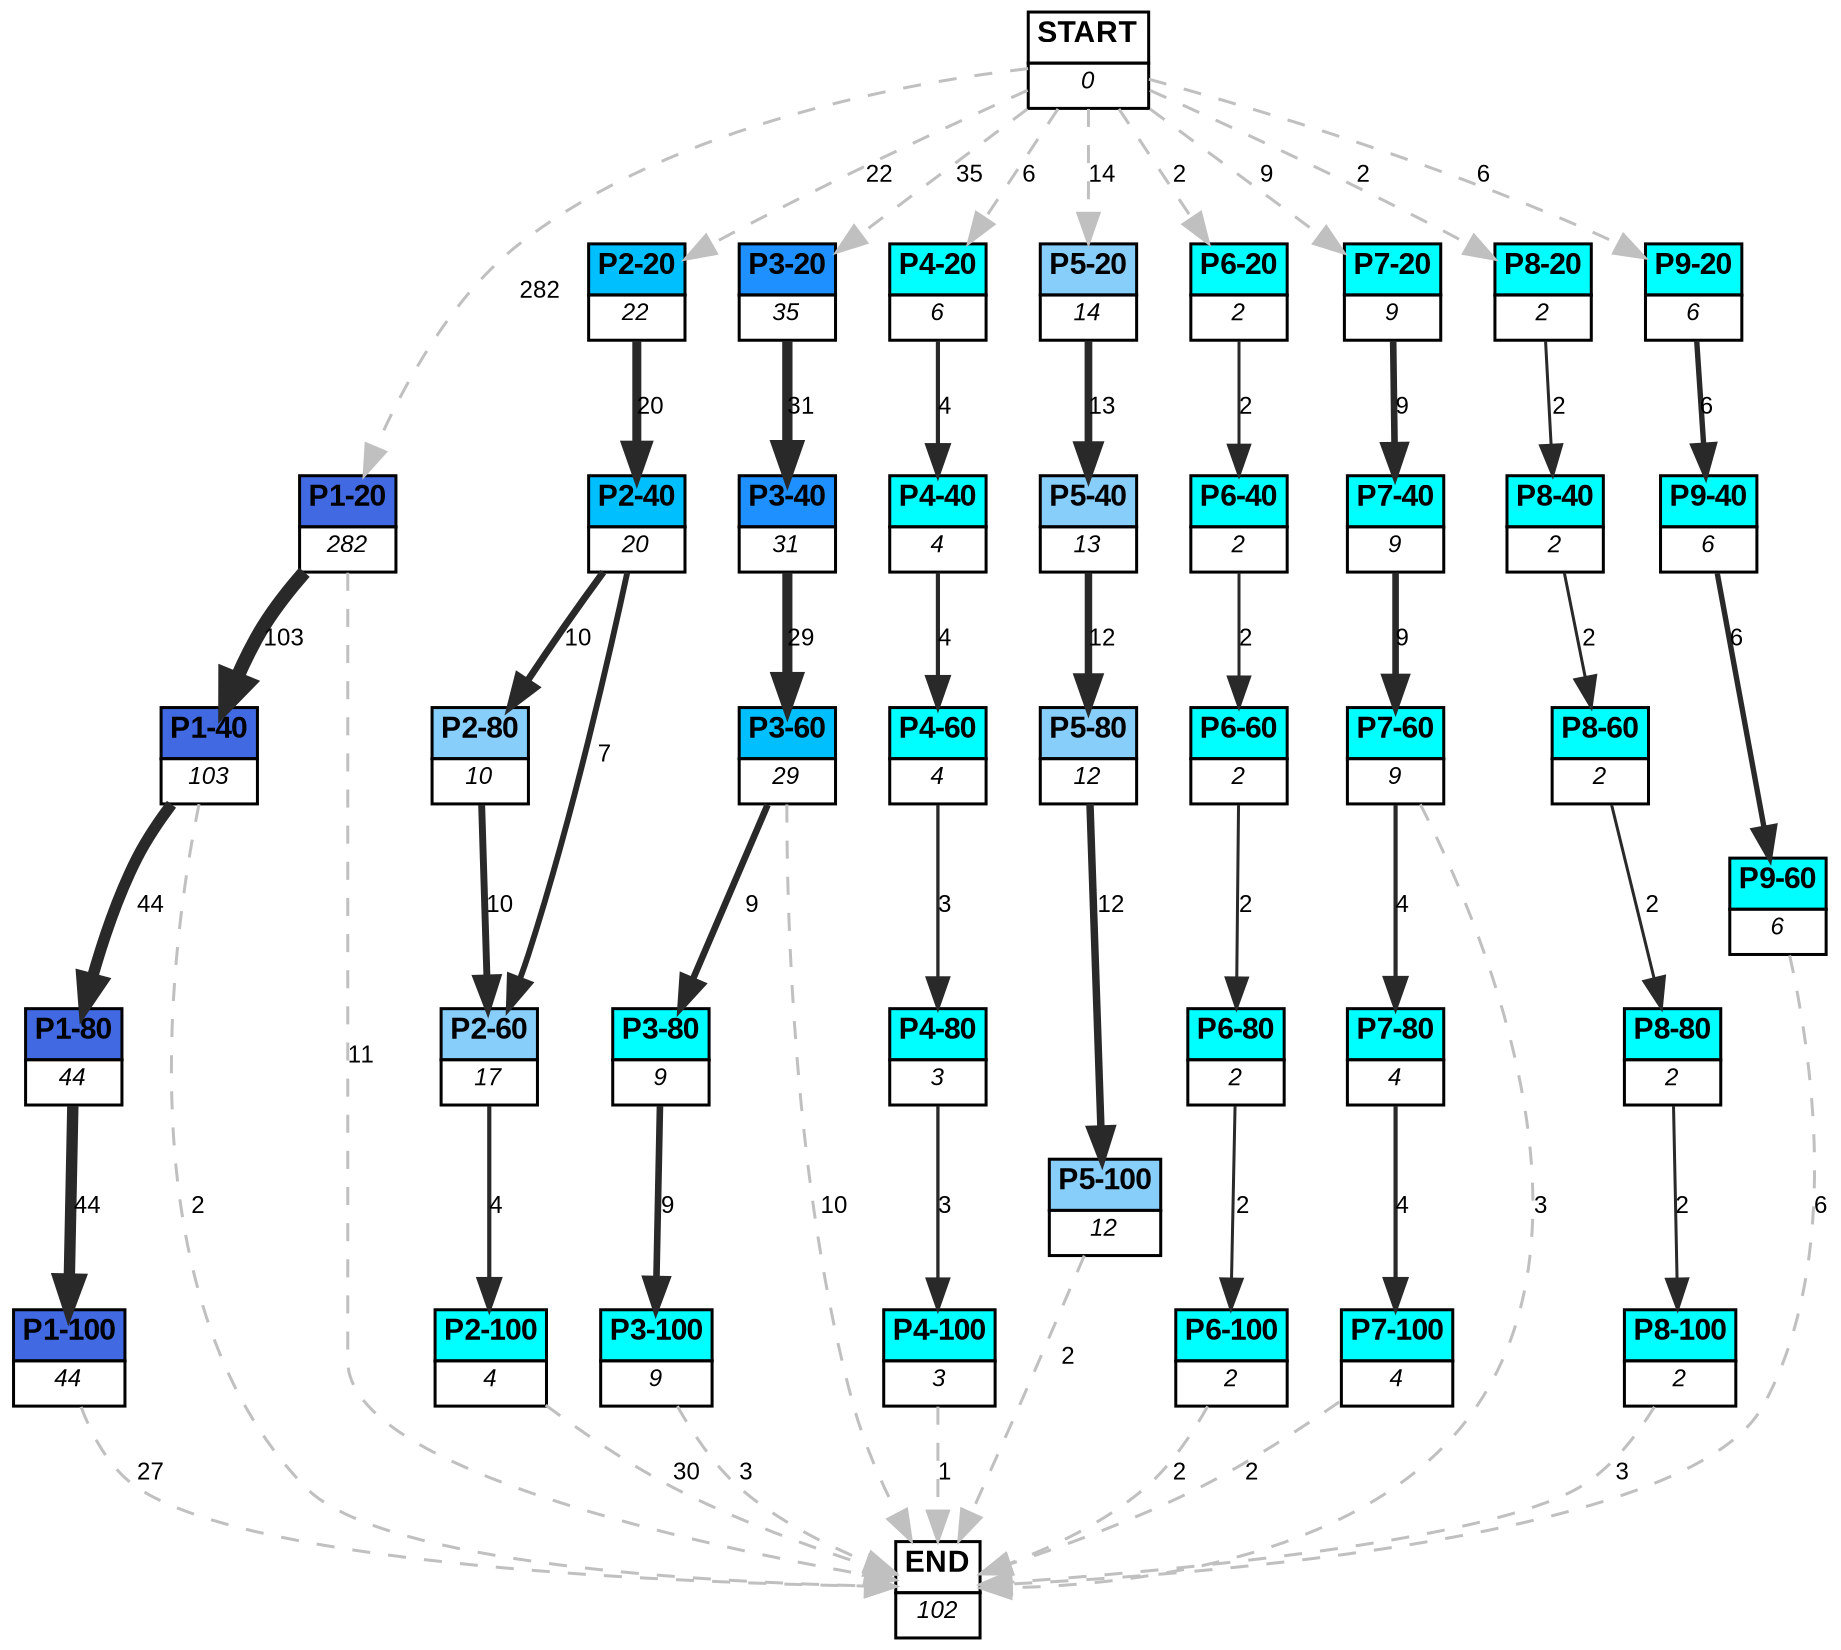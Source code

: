 digraph graphname {
	dpi = 150
	size="16,11!";
	margin = 0;
"START" [shape=plain, label=<<table border="0" cellborder="1" cellspacing="0"><tr><td bgcolor="white"><FONT face="Arial" POINT-SIZE="10"><b>START</b></FONT></td></tr><tr><td bgcolor="white"><FONT face="Arial" POINT-SIZE="8"><i>0</i></FONT></td></tr></table>>]

"P1-20" [shape=plain, label=<<table border="0" cellborder="1" cellspacing="0"><tr><td bgcolor="royalblue"><FONT face="Arial" POINT-SIZE="10"><b>P1-20</b></FONT></td></tr><tr><td bgcolor="white"><FONT face="Arial" POINT-SIZE="8"><i>282</i></FONT></td></tr></table>>]

"P1-40" [shape=plain, label=<<table border="0" cellborder="1" cellspacing="0"><tr><td bgcolor="royalblue"><FONT face="Arial" POINT-SIZE="10"><b>P1-40</b></FONT></td></tr><tr><td bgcolor="white"><FONT face="Arial" POINT-SIZE="8"><i>103</i></FONT></td></tr></table>>]

"P1-80" [shape=plain, label=<<table border="0" cellborder="1" cellspacing="0"><tr><td bgcolor="royalblue"><FONT face="Arial" POINT-SIZE="10"><b>P1-80</b></FONT></td></tr><tr><td bgcolor="white"><FONT face="Arial" POINT-SIZE="8"><i>44</i></FONT></td></tr></table>>]

"P1-100" [shape=plain, label=<<table border="0" cellborder="1" cellspacing="0"><tr><td bgcolor="royalblue"><FONT face="Arial" POINT-SIZE="10"><b>P1-100</b></FONT></td></tr><tr><td bgcolor="white"><FONT face="Arial" POINT-SIZE="8"><i>44</i></FONT></td></tr></table>>]

"P2-20" [shape=plain, label=<<table border="0" cellborder="1" cellspacing="0"><tr><td bgcolor="deepskyblue"><FONT face="Arial" POINT-SIZE="10"><b>P2-20</b></FONT></td></tr><tr><td bgcolor="white"><FONT face="Arial" POINT-SIZE="8"><i>22</i></FONT></td></tr></table>>]

"P2-40" [shape=plain, label=<<table border="0" cellborder="1" cellspacing="0"><tr><td bgcolor="deepskyblue"><FONT face="Arial" POINT-SIZE="10"><b>P2-40</b></FONT></td></tr><tr><td bgcolor="white"><FONT face="Arial" POINT-SIZE="8"><i>20</i></FONT></td></tr></table>>]

"P2-80" [shape=plain, label=<<table border="0" cellborder="1" cellspacing="0"><tr><td bgcolor="lightskyblue"><FONT face="Arial" POINT-SIZE="10"><b>P2-80</b></FONT></td></tr><tr><td bgcolor="white"><FONT face="Arial" POINT-SIZE="8"><i>10</i></FONT></td></tr></table>>]

"P2-60" [shape=plain, label=<<table border="0" cellborder="1" cellspacing="0"><tr><td bgcolor="lightskyblue"><FONT face="Arial" POINT-SIZE="10"><b>P2-60</b></FONT></td></tr><tr><td bgcolor="white"><FONT face="Arial" POINT-SIZE="8"><i>17</i></FONT></td></tr></table>>]

"P2-100" [shape=plain, label=<<table border="0" cellborder="1" cellspacing="0"><tr><td bgcolor="aqua"><FONT face="Arial" POINT-SIZE="10"><b>P2-100</b></FONT></td></tr><tr><td bgcolor="white"><FONT face="Arial" POINT-SIZE="8"><i>4</i></FONT></td></tr></table>>]

"P3-20" [shape=plain, label=<<table border="0" cellborder="1" cellspacing="0"><tr><td bgcolor="dodgerblue"><FONT face="Arial" POINT-SIZE="10"><b>P3-20</b></FONT></td></tr><tr><td bgcolor="white"><FONT face="Arial" POINT-SIZE="8"><i>35</i></FONT></td></tr></table>>]

"P3-40" [shape=plain, label=<<table border="0" cellborder="1" cellspacing="0"><tr><td bgcolor="dodgerblue"><FONT face="Arial" POINT-SIZE="10"><b>P3-40</b></FONT></td></tr><tr><td bgcolor="white"><FONT face="Arial" POINT-SIZE="8"><i>31</i></FONT></td></tr></table>>]

"P3-60" [shape=plain, label=<<table border="0" cellborder="1" cellspacing="0"><tr><td bgcolor="deepskyblue"><FONT face="Arial" POINT-SIZE="10"><b>P3-60</b></FONT></td></tr><tr><td bgcolor="white"><FONT face="Arial" POINT-SIZE="8"><i>29</i></FONT></td></tr></table>>]

"P4-20" [shape=plain, label=<<table border="0" cellborder="1" cellspacing="0"><tr><td bgcolor="aqua"><FONT face="Arial" POINT-SIZE="10"><b>P4-20</b></FONT></td></tr><tr><td bgcolor="white"><FONT face="Arial" POINT-SIZE="8"><i>6</i></FONT></td></tr></table>>]

"P4-40" [shape=plain, label=<<table border="0" cellborder="1" cellspacing="0"><tr><td bgcolor="aqua"><FONT face="Arial" POINT-SIZE="10"><b>P4-40</b></FONT></td></tr><tr><td bgcolor="white"><FONT face="Arial" POINT-SIZE="8"><i>4</i></FONT></td></tr></table>>]

"P4-60" [shape=plain, label=<<table border="0" cellborder="1" cellspacing="0"><tr><td bgcolor="aqua"><FONT face="Arial" POINT-SIZE="10"><b>P4-60</b></FONT></td></tr><tr><td bgcolor="white"><FONT face="Arial" POINT-SIZE="8"><i>4</i></FONT></td></tr></table>>]

"P4-80" [shape=plain, label=<<table border="0" cellborder="1" cellspacing="0"><tr><td bgcolor="aqua"><FONT face="Arial" POINT-SIZE="10"><b>P4-80</b></FONT></td></tr><tr><td bgcolor="white"><FONT face="Arial" POINT-SIZE="8"><i>3</i></FONT></td></tr></table>>]

"P4-100" [shape=plain, label=<<table border="0" cellborder="1" cellspacing="0"><tr><td bgcolor="aqua"><FONT face="Arial" POINT-SIZE="10"><b>P4-100</b></FONT></td></tr><tr><td bgcolor="white"><FONT face="Arial" POINT-SIZE="8"><i>3</i></FONT></td></tr></table>>]

"P5-20" [shape=plain, label=<<table border="0" cellborder="1" cellspacing="0"><tr><td bgcolor="lightskyblue"><FONT face="Arial" POINT-SIZE="10"><b>P5-20</b></FONT></td></tr><tr><td bgcolor="white"><FONT face="Arial" POINT-SIZE="8"><i>14</i></FONT></td></tr></table>>]

"P5-40" [shape=plain, label=<<table border="0" cellborder="1" cellspacing="0"><tr><td bgcolor="lightskyblue"><FONT face="Arial" POINT-SIZE="10"><b>P5-40</b></FONT></td></tr><tr><td bgcolor="white"><FONT face="Arial" POINT-SIZE="8"><i>13</i></FONT></td></tr></table>>]

"P5-80" [shape=plain, label=<<table border="0" cellborder="1" cellspacing="0"><tr><td bgcolor="lightskyblue"><FONT face="Arial" POINT-SIZE="10"><b>P5-80</b></FONT></td></tr><tr><td bgcolor="white"><FONT face="Arial" POINT-SIZE="8"><i>12</i></FONT></td></tr></table>>]

"P5-100" [shape=plain, label=<<table border="0" cellborder="1" cellspacing="0"><tr><td bgcolor="lightskyblue"><FONT face="Arial" POINT-SIZE="10"><b>P5-100</b></FONT></td></tr><tr><td bgcolor="white"><FONT face="Arial" POINT-SIZE="8"><i>12</i></FONT></td></tr></table>>]

"P6-20" [shape=plain, label=<<table border="0" cellborder="1" cellspacing="0"><tr><td bgcolor="aqua"><FONT face="Arial" POINT-SIZE="10"><b>P6-20</b></FONT></td></tr><tr><td bgcolor="white"><FONT face="Arial" POINT-SIZE="8"><i>2</i></FONT></td></tr></table>>]

"P6-40" [shape=plain, label=<<table border="0" cellborder="1" cellspacing="0"><tr><td bgcolor="aqua"><FONT face="Arial" POINT-SIZE="10"><b>P6-40</b></FONT></td></tr><tr><td bgcolor="white"><FONT face="Arial" POINT-SIZE="8"><i>2</i></FONT></td></tr></table>>]

"P6-60" [shape=plain, label=<<table border="0" cellborder="1" cellspacing="0"><tr><td bgcolor="aqua"><FONT face="Arial" POINT-SIZE="10"><b>P6-60</b></FONT></td></tr><tr><td bgcolor="white"><FONT face="Arial" POINT-SIZE="8"><i>2</i></FONT></td></tr></table>>]

"P6-80" [shape=plain, label=<<table border="0" cellborder="1" cellspacing="0"><tr><td bgcolor="aqua"><FONT face="Arial" POINT-SIZE="10"><b>P6-80</b></FONT></td></tr><tr><td bgcolor="white"><FONT face="Arial" POINT-SIZE="8"><i>2</i></FONT></td></tr></table>>]

"P6-100" [shape=plain, label=<<table border="0" cellborder="1" cellspacing="0"><tr><td bgcolor="aqua"><FONT face="Arial" POINT-SIZE="10"><b>P6-100</b></FONT></td></tr><tr><td bgcolor="white"><FONT face="Arial" POINT-SIZE="8"><i>2</i></FONT></td></tr></table>>]

"P7-20" [shape=plain, label=<<table border="0" cellborder="1" cellspacing="0"><tr><td bgcolor="aqua"><FONT face="Arial" POINT-SIZE="10"><b>P7-20</b></FONT></td></tr><tr><td bgcolor="white"><FONT face="Arial" POINT-SIZE="8"><i>9</i></FONT></td></tr></table>>]

"P7-40" [shape=plain, label=<<table border="0" cellborder="1" cellspacing="0"><tr><td bgcolor="aqua"><FONT face="Arial" POINT-SIZE="10"><b>P7-40</b></FONT></td></tr><tr><td bgcolor="white"><FONT face="Arial" POINT-SIZE="8"><i>9</i></FONT></td></tr></table>>]

"P7-60" [shape=plain, label=<<table border="0" cellborder="1" cellspacing="0"><tr><td bgcolor="aqua"><FONT face="Arial" POINT-SIZE="10"><b>P7-60</b></FONT></td></tr><tr><td bgcolor="white"><FONT face="Arial" POINT-SIZE="8"><i>9</i></FONT></td></tr></table>>]

"P8-20" [shape=plain, label=<<table border="0" cellborder="1" cellspacing="0"><tr><td bgcolor="aqua"><FONT face="Arial" POINT-SIZE="10"><b>P8-20</b></FONT></td></tr><tr><td bgcolor="white"><FONT face="Arial" POINT-SIZE="8"><i>2</i></FONT></td></tr></table>>]

"P8-40" [shape=plain, label=<<table border="0" cellborder="1" cellspacing="0"><tr><td bgcolor="aqua"><FONT face="Arial" POINT-SIZE="10"><b>P8-40</b></FONT></td></tr><tr><td bgcolor="white"><FONT face="Arial" POINT-SIZE="8"><i>2</i></FONT></td></tr></table>>]

"P8-60" [shape=plain, label=<<table border="0" cellborder="1" cellspacing="0"><tr><td bgcolor="aqua"><FONT face="Arial" POINT-SIZE="10"><b>P8-60</b></FONT></td></tr><tr><td bgcolor="white"><FONT face="Arial" POINT-SIZE="8"><i>2</i></FONT></td></tr></table>>]

"P8-80" [shape=plain, label=<<table border="0" cellborder="1" cellspacing="0"><tr><td bgcolor="aqua"><FONT face="Arial" POINT-SIZE="10"><b>P8-80</b></FONT></td></tr><tr><td bgcolor="white"><FONT face="Arial" POINT-SIZE="8"><i>2</i></FONT></td></tr></table>>]

"P8-100" [shape=plain, label=<<table border="0" cellborder="1" cellspacing="0"><tr><td bgcolor="aqua"><FONT face="Arial" POINT-SIZE="10"><b>P8-100</b></FONT></td></tr><tr><td bgcolor="white"><FONT face="Arial" POINT-SIZE="8"><i>2</i></FONT></td></tr></table>>]

"P9-20" [shape=plain, label=<<table border="0" cellborder="1" cellspacing="0"><tr><td bgcolor="aqua"><FONT face="Arial" POINT-SIZE="10"><b>P9-20</b></FONT></td></tr><tr><td bgcolor="white"><FONT face="Arial" POINT-SIZE="8"><i>6</i></FONT></td></tr></table>>]

"P9-40" [shape=plain, label=<<table border="0" cellborder="1" cellspacing="0"><tr><td bgcolor="aqua"><FONT face="Arial" POINT-SIZE="10"><b>P9-40</b></FONT></td></tr><tr><td bgcolor="white"><FONT face="Arial" POINT-SIZE="8"><i>6</i></FONT></td></tr></table>>]

"P9-60" [shape=plain, label=<<table border="0" cellborder="1" cellspacing="0"><tr><td bgcolor="aqua"><FONT face="Arial" POINT-SIZE="10"><b>P9-60</b></FONT></td></tr><tr><td bgcolor="white"><FONT face="Arial" POINT-SIZE="8"><i>6</i></FONT></td></tr></table>>]

"P3-80" [shape=plain, label=<<table border="0" cellborder="1" cellspacing="0"><tr><td bgcolor="aqua"><FONT face="Arial" POINT-SIZE="10"><b>P3-80</b></FONT></td></tr><tr><td bgcolor="white"><FONT face="Arial" POINT-SIZE="8"><i>9</i></FONT></td></tr></table>>]

"P3-100" [shape=plain, label=<<table border="0" cellborder="1" cellspacing="0"><tr><td bgcolor="aqua"><FONT face="Arial" POINT-SIZE="10"><b>P3-100</b></FONT></td></tr><tr><td bgcolor="white"><FONT face="Arial" POINT-SIZE="8"><i>9</i></FONT></td></tr></table>>]

"P7-80" [shape=plain, label=<<table border="0" cellborder="1" cellspacing="0"><tr><td bgcolor="aqua"><FONT face="Arial" POINT-SIZE="10"><b>P7-80</b></FONT></td></tr><tr><td bgcolor="white"><FONT face="Arial" POINT-SIZE="8"><i>4</i></FONT></td></tr></table>>]

"P7-100" [shape=plain, label=<<table border="0" cellborder="1" cellspacing="0"><tr><td bgcolor="aqua"><FONT face="Arial" POINT-SIZE="10"><b>P7-100</b></FONT></td></tr><tr><td bgcolor="white"><FONT face="Arial" POINT-SIZE="8"><i>4</i></FONT></td></tr></table>>]

"END" [shape=plain, label=<<table border="0" cellborder="1" cellspacing="0"><tr><td bgcolor="white"><FONT face="Arial" POINT-SIZE="10"><b>END</b></FONT></td></tr><tr><td bgcolor="white"><FONT face="Arial" POINT-SIZE="8"><i>102</i></FONT></td></tr></table>>]

"START" -> "P1-20" [ style = dashed color=grey label ="282" labelfloat=false fontname="Arial" fontsize=8]

"START" -> "P2-20" [ style = dashed color=grey label ="22" labelfloat=false fontname="Arial" fontsize=8]

"START" -> "P3-20" [ style = dashed color=grey label ="35" labelfloat=false fontname="Arial" fontsize=8]

"START" -> "P4-20" [ style = dashed color=grey label ="6" labelfloat=false fontname="Arial" fontsize=8]

"START" -> "P5-20" [ style = dashed color=grey label ="14" labelfloat=false fontname="Arial" fontsize=8]

"START" -> "P6-20" [ style = dashed color=grey label ="2" labelfloat=false fontname="Arial" fontsize=8]

"START" -> "P7-20" [ style = dashed color=grey label ="9" labelfloat=false fontname="Arial" fontsize=8]

"START" -> "P8-20" [ style = dashed color=grey label ="2" labelfloat=false fontname="Arial" fontsize=8]

"START" -> "P9-20" [ style = dashed color=grey label ="6" labelfloat=false fontname="Arial" fontsize=8]

"P1-20" -> "P1-40" [ color=grey16 penwidth = "4.63472898822964"label ="103" labelfloat=false fontname="Arial" fontsize=8]

"P1-20" -> "END" [ style = dashed color=grey label ="11" labelfloat=false fontname="Arial" fontsize=8]

"P1-40" -> "P1-80" [ color=grey16 penwidth = "3.78418963391826"label ="44" labelfloat=false fontname="Arial" fontsize=8]

"P1-40" -> "END" [ style = dashed color=grey label ="2" labelfloat=false fontname="Arial" fontsize=8]

"P1-80" -> "P1-100" [ color=grey16 penwidth = "3.78418963391826"label ="44" labelfloat=false fontname="Arial" fontsize=8]

"P1-100" -> "END" [ style = dashed color=grey label ="27" labelfloat=false fontname="Arial" fontsize=8]

"P2-20" -> "P2-40" [ color=grey16 penwidth = "2.99573227355399"label ="20" labelfloat=false fontname="Arial" fontsize=8]

"P2-40" -> "P2-80" [ color=grey16 penwidth = "2.30258509299405"label ="10" labelfloat=false fontname="Arial" fontsize=8]

"P2-40" -> "P2-60" [ color=grey16 penwidth = "1.94591014905531"label ="7" labelfloat=false fontname="Arial" fontsize=8]

"P2-80" -> "P2-60" [ color=grey16 penwidth = "2.30258509299405"label ="10" labelfloat=false fontname="Arial" fontsize=8]

"P2-60" -> "P2-100" [ color=grey16 penwidth = "1.38629436111989"label ="4" labelfloat=false fontname="Arial" fontsize=8]

"P2-100" -> "END" [ style = dashed color=grey label ="30" labelfloat=false fontname="Arial" fontsize=8]

"P3-20" -> "P3-40" [ color=grey16 penwidth = "3.43398720448515"label ="31" labelfloat=false fontname="Arial" fontsize=8]

"P3-40" -> "P3-60" [ color=grey16 penwidth = "3.36729582998647"label ="29" labelfloat=false fontname="Arial" fontsize=8]

"P3-60" -> "P3-80" [ color=grey16 penwidth = "2.19722457733622"label ="9" labelfloat=false fontname="Arial" fontsize=8]

"P3-60" -> "END" [ style = dashed color=grey label ="10" labelfloat=false fontname="Arial" fontsize=8]

"P4-20" -> "P4-40" [ color=grey16 penwidth = "1.38629436111989"label ="4" labelfloat=false fontname="Arial" fontsize=8]

"P4-40" -> "P4-60" [ color=grey16 penwidth = "1.38629436111989"label ="4" labelfloat=false fontname="Arial" fontsize=8]

"P4-60" -> "P4-80" [ color=grey16 penwidth = "1.09861228866811"label ="3" labelfloat=false fontname="Arial" fontsize=8]

"P4-80" -> "P4-100" [ color=grey16 penwidth = "1.09861228866811"label ="3" labelfloat=false fontname="Arial" fontsize=8]

"P4-100" -> "END" [ style = dashed color=grey label ="1" labelfloat=false fontname="Arial" fontsize=8]

"P5-20" -> "P5-40" [ color=grey16 penwidth = "2.56494935746154"label ="13" labelfloat=false fontname="Arial" fontsize=8]

"P5-40" -> "P5-80" [ color=grey16 penwidth = "2.484906649788"label ="12" labelfloat=false fontname="Arial" fontsize=8]

"P5-80" -> "P5-100" [ color=grey16 penwidth = "2.484906649788"label ="12" labelfloat=false fontname="Arial" fontsize=8]

"P5-100" -> "END" [ style = dashed color=grey label ="2" labelfloat=false fontname="Arial" fontsize=8]

"P6-20" -> "P6-40" [ color=grey16 penwidth = "1"label ="2" labelfloat=false fontname="Arial" fontsize=8]

"P6-40" -> "P6-60" [ color=grey16 penwidth = "1"label ="2" labelfloat=false fontname="Arial" fontsize=8]

"P6-60" -> "P6-80" [ color=grey16 penwidth = "1"label ="2" labelfloat=false fontname="Arial" fontsize=8]

"P6-80" -> "P6-100" [ color=grey16 penwidth = "1"label ="2" labelfloat=false fontname="Arial" fontsize=8]

"P6-100" -> "END" [ style = dashed color=grey label ="2" labelfloat=false fontname="Arial" fontsize=8]

"P7-20" -> "P7-40" [ color=grey16 penwidth = "2.19722457733622"label ="9" labelfloat=false fontname="Arial" fontsize=8]

"P7-40" -> "P7-60" [ color=grey16 penwidth = "2.19722457733622"label ="9" labelfloat=false fontname="Arial" fontsize=8]

"P7-60" -> "P7-80" [ color=grey16 penwidth = "1.38629436111989"label ="4" labelfloat=false fontname="Arial" fontsize=8]

"P7-60" -> "END" [ style = dashed color=grey label ="3" labelfloat=false fontname="Arial" fontsize=8]

"P8-20" -> "P8-40" [ color=grey16 penwidth = "1"label ="2" labelfloat=false fontname="Arial" fontsize=8]

"P8-40" -> "P8-60" [ color=grey16 penwidth = "1"label ="2" labelfloat=false fontname="Arial" fontsize=8]

"P8-60" -> "P8-80" [ color=grey16 penwidth = "1"label ="2" labelfloat=false fontname="Arial" fontsize=8]

"P8-80" -> "P8-100" [ color=grey16 penwidth = "1"label ="2" labelfloat=false fontname="Arial" fontsize=8]

"P8-100" -> "END" [ style = dashed color=grey label ="3" labelfloat=false fontname="Arial" fontsize=8]

"P9-20" -> "P9-40" [ color=grey16 penwidth = "1.79175946922805"label ="6" labelfloat=false fontname="Arial" fontsize=8]

"P9-40" -> "P9-60" [ color=grey16 penwidth = "1.79175946922805"label ="6" labelfloat=false fontname="Arial" fontsize=8]

"P9-60" -> "END" [ style = dashed color=grey label ="6" labelfloat=false fontname="Arial" fontsize=8]

"P3-80" -> "P3-100" [ color=grey16 penwidth = "2.19722457733622"label ="9" labelfloat=false fontname="Arial" fontsize=8]

"P3-100" -> "END" [ style = dashed color=grey label ="3" labelfloat=false fontname="Arial" fontsize=8]

"P7-80" -> "P7-100" [ color=grey16 penwidth = "1.38629436111989"label ="4" labelfloat=false fontname="Arial" fontsize=8]

"P7-100" -> "END" [ style = dashed color=grey label ="2" labelfloat=false fontname="Arial" fontsize=8]

}
